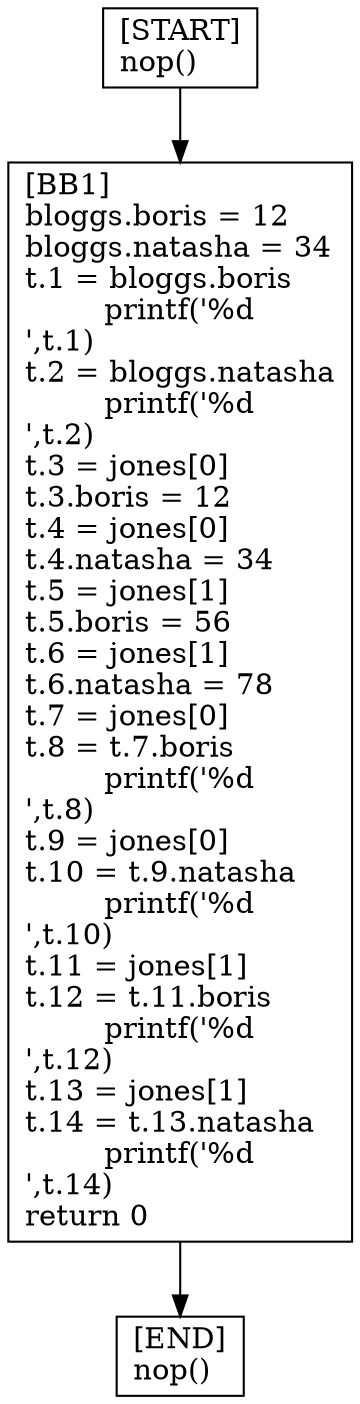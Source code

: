 digraph {
  node [shape=box]
  END [label="[END]\lnop()\l"];
  START [label="[START]\lnop()\l"];
  BB1 [label="[BB1]\lbloggs.boris = 12\lbloggs.natasha = 34\lt.1 = bloggs.boris\lprintf('%d\n',t.1)\lt.2 = bloggs.natasha\lprintf('%d\n',t.2)\lt.3 = jones[0]\lt.3.boris = 12\lt.4 = jones[0]\lt.4.natasha = 34\lt.5 = jones[1]\lt.5.boris = 56\lt.6 = jones[1]\lt.6.natasha = 78\lt.7 = jones[0]\lt.8 = t.7.boris\lprintf('%d\n',t.8)\lt.9 = jones[0]\lt.10 = t.9.natasha\lprintf('%d\n',t.10)\lt.11 = jones[1]\lt.12 = t.11.boris\lprintf('%d\n',t.12)\lt.13 = jones[1]\lt.14 = t.13.natasha\lprintf('%d\n',t.14)\lreturn 0\l"];
  START -> BB1;
  BB1 -> END;
}
